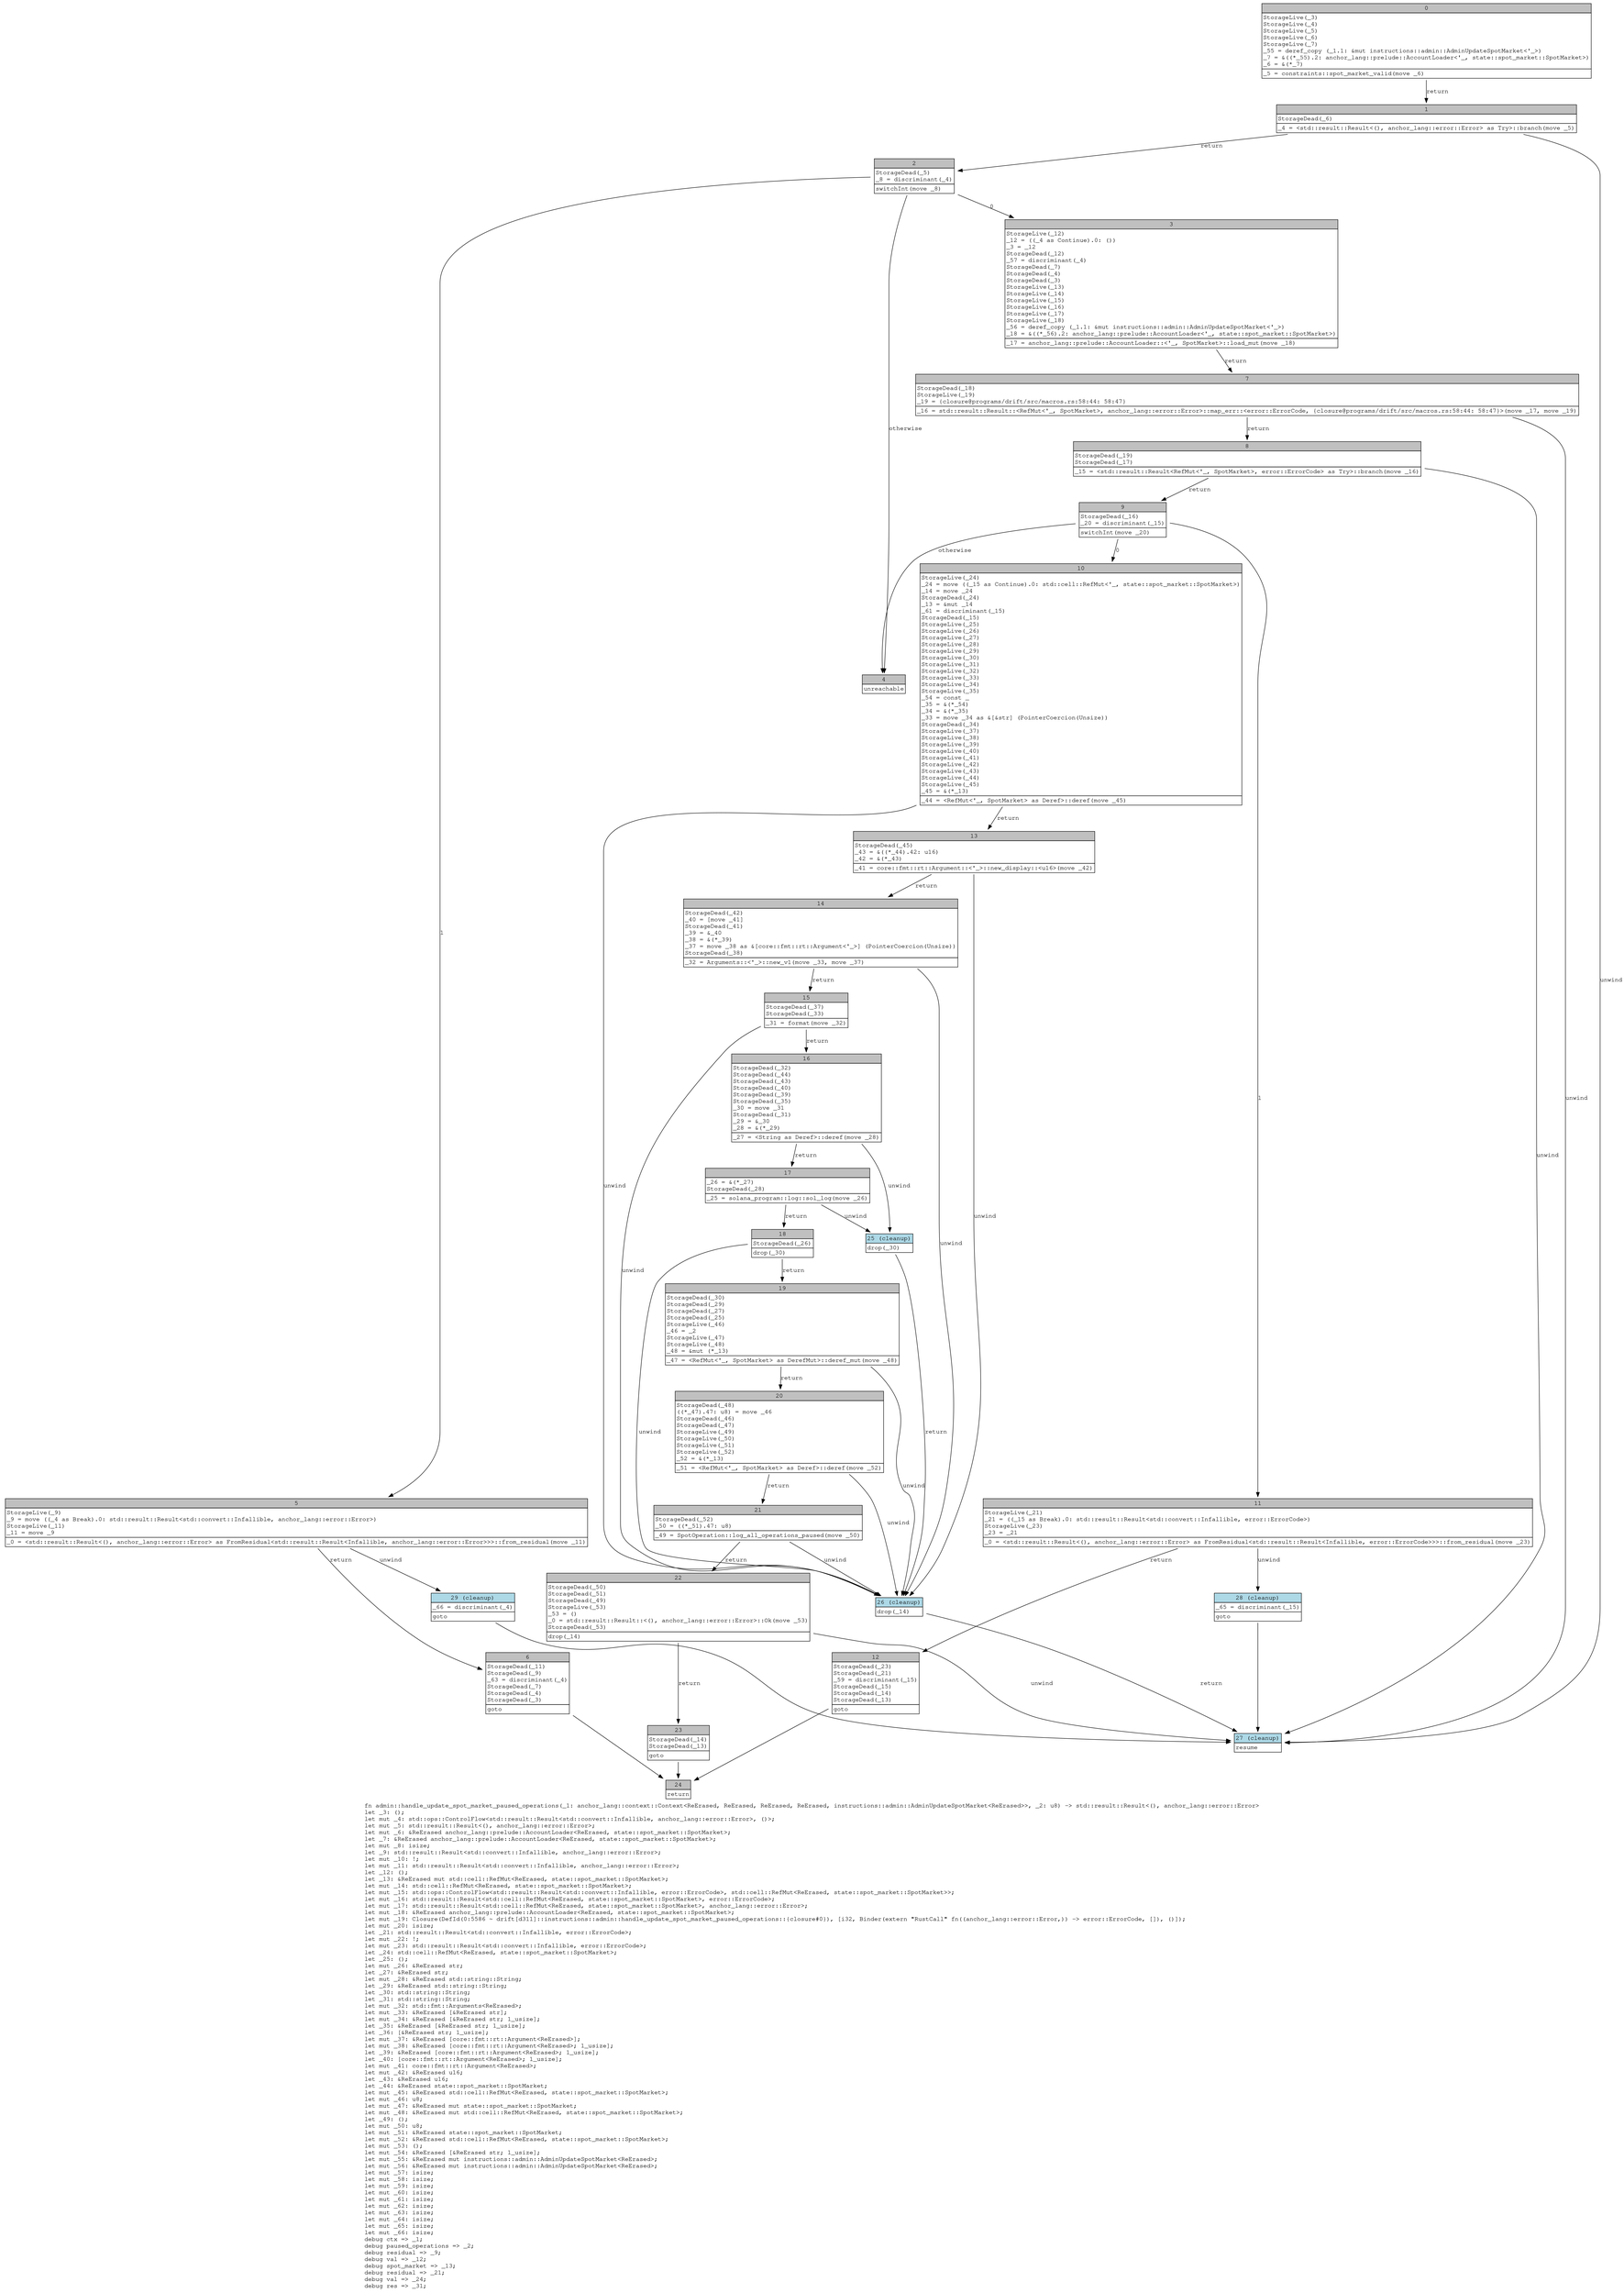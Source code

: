 digraph Mir_0_5585 {
    graph [fontname="Courier, monospace"];
    node [fontname="Courier, monospace"];
    edge [fontname="Courier, monospace"];
    label=<fn admin::handle_update_spot_market_paused_operations(_1: anchor_lang::context::Context&lt;ReErased, ReErased, ReErased, ReErased, instructions::admin::AdminUpdateSpotMarket&lt;ReErased&gt;&gt;, _2: u8) -&gt; std::result::Result&lt;(), anchor_lang::error::Error&gt;<br align="left"/>let _3: ();<br align="left"/>let mut _4: std::ops::ControlFlow&lt;std::result::Result&lt;std::convert::Infallible, anchor_lang::error::Error&gt;, ()&gt;;<br align="left"/>let mut _5: std::result::Result&lt;(), anchor_lang::error::Error&gt;;<br align="left"/>let mut _6: &amp;ReErased anchor_lang::prelude::AccountLoader&lt;ReErased, state::spot_market::SpotMarket&gt;;<br align="left"/>let _7: &amp;ReErased anchor_lang::prelude::AccountLoader&lt;ReErased, state::spot_market::SpotMarket&gt;;<br align="left"/>let mut _8: isize;<br align="left"/>let _9: std::result::Result&lt;std::convert::Infallible, anchor_lang::error::Error&gt;;<br align="left"/>let mut _10: !;<br align="left"/>let mut _11: std::result::Result&lt;std::convert::Infallible, anchor_lang::error::Error&gt;;<br align="left"/>let _12: ();<br align="left"/>let _13: &amp;ReErased mut std::cell::RefMut&lt;ReErased, state::spot_market::SpotMarket&gt;;<br align="left"/>let mut _14: std::cell::RefMut&lt;ReErased, state::spot_market::SpotMarket&gt;;<br align="left"/>let mut _15: std::ops::ControlFlow&lt;std::result::Result&lt;std::convert::Infallible, error::ErrorCode&gt;, std::cell::RefMut&lt;ReErased, state::spot_market::SpotMarket&gt;&gt;;<br align="left"/>let mut _16: std::result::Result&lt;std::cell::RefMut&lt;ReErased, state::spot_market::SpotMarket&gt;, error::ErrorCode&gt;;<br align="left"/>let mut _17: std::result::Result&lt;std::cell::RefMut&lt;ReErased, state::spot_market::SpotMarket&gt;, anchor_lang::error::Error&gt;;<br align="left"/>let mut _18: &amp;ReErased anchor_lang::prelude::AccountLoader&lt;ReErased, state::spot_market::SpotMarket&gt;;<br align="left"/>let mut _19: Closure(DefId(0:5586 ~ drift[d311]::instructions::admin::handle_update_spot_market_paused_operations::{closure#0}), [i32, Binder(extern &quot;RustCall&quot; fn((anchor_lang::error::Error,)) -&gt; error::ErrorCode, []), ()]);<br align="left"/>let mut _20: isize;<br align="left"/>let _21: std::result::Result&lt;std::convert::Infallible, error::ErrorCode&gt;;<br align="left"/>let mut _22: !;<br align="left"/>let mut _23: std::result::Result&lt;std::convert::Infallible, error::ErrorCode&gt;;<br align="left"/>let _24: std::cell::RefMut&lt;ReErased, state::spot_market::SpotMarket&gt;;<br align="left"/>let _25: ();<br align="left"/>let mut _26: &amp;ReErased str;<br align="left"/>let _27: &amp;ReErased str;<br align="left"/>let mut _28: &amp;ReErased std::string::String;<br align="left"/>let _29: &amp;ReErased std::string::String;<br align="left"/>let _30: std::string::String;<br align="left"/>let _31: std::string::String;<br align="left"/>let mut _32: std::fmt::Arguments&lt;ReErased&gt;;<br align="left"/>let mut _33: &amp;ReErased [&amp;ReErased str];<br align="left"/>let mut _34: &amp;ReErased [&amp;ReErased str; 1_usize];<br align="left"/>let _35: &amp;ReErased [&amp;ReErased str; 1_usize];<br align="left"/>let _36: [&amp;ReErased str; 1_usize];<br align="left"/>let mut _37: &amp;ReErased [core::fmt::rt::Argument&lt;ReErased&gt;];<br align="left"/>let mut _38: &amp;ReErased [core::fmt::rt::Argument&lt;ReErased&gt;; 1_usize];<br align="left"/>let _39: &amp;ReErased [core::fmt::rt::Argument&lt;ReErased&gt;; 1_usize];<br align="left"/>let _40: [core::fmt::rt::Argument&lt;ReErased&gt;; 1_usize];<br align="left"/>let mut _41: core::fmt::rt::Argument&lt;ReErased&gt;;<br align="left"/>let mut _42: &amp;ReErased u16;<br align="left"/>let _43: &amp;ReErased u16;<br align="left"/>let _44: &amp;ReErased state::spot_market::SpotMarket;<br align="left"/>let mut _45: &amp;ReErased std::cell::RefMut&lt;ReErased, state::spot_market::SpotMarket&gt;;<br align="left"/>let mut _46: u8;<br align="left"/>let mut _47: &amp;ReErased mut state::spot_market::SpotMarket;<br align="left"/>let mut _48: &amp;ReErased mut std::cell::RefMut&lt;ReErased, state::spot_market::SpotMarket&gt;;<br align="left"/>let _49: ();<br align="left"/>let mut _50: u8;<br align="left"/>let mut _51: &amp;ReErased state::spot_market::SpotMarket;<br align="left"/>let mut _52: &amp;ReErased std::cell::RefMut&lt;ReErased, state::spot_market::SpotMarket&gt;;<br align="left"/>let mut _53: ();<br align="left"/>let mut _54: &amp;ReErased [&amp;ReErased str; 1_usize];<br align="left"/>let mut _55: &amp;ReErased mut instructions::admin::AdminUpdateSpotMarket&lt;ReErased&gt;;<br align="left"/>let mut _56: &amp;ReErased mut instructions::admin::AdminUpdateSpotMarket&lt;ReErased&gt;;<br align="left"/>let mut _57: isize;<br align="left"/>let mut _58: isize;<br align="left"/>let mut _59: isize;<br align="left"/>let mut _60: isize;<br align="left"/>let mut _61: isize;<br align="left"/>let mut _62: isize;<br align="left"/>let mut _63: isize;<br align="left"/>let mut _64: isize;<br align="left"/>let mut _65: isize;<br align="left"/>let mut _66: isize;<br align="left"/>debug ctx =&gt; _1;<br align="left"/>debug paused_operations =&gt; _2;<br align="left"/>debug residual =&gt; _9;<br align="left"/>debug val =&gt; _12;<br align="left"/>debug spot_market =&gt; _13;<br align="left"/>debug residual =&gt; _21;<br align="left"/>debug val =&gt; _24;<br align="left"/>debug res =&gt; _31;<br align="left"/>>;
    bb0__0_5585 [shape="none", label=<<table border="0" cellborder="1" cellspacing="0"><tr><td bgcolor="gray" align="center" colspan="1">0</td></tr><tr><td align="left" balign="left">StorageLive(_3)<br/>StorageLive(_4)<br/>StorageLive(_5)<br/>StorageLive(_6)<br/>StorageLive(_7)<br/>_55 = deref_copy (_1.1: &amp;mut instructions::admin::AdminUpdateSpotMarket&lt;'_&gt;)<br/>_7 = &amp;((*_55).2: anchor_lang::prelude::AccountLoader&lt;'_, state::spot_market::SpotMarket&gt;)<br/>_6 = &amp;(*_7)<br/></td></tr><tr><td align="left">_5 = constraints::spot_market_valid(move _6)</td></tr></table>>];
    bb1__0_5585 [shape="none", label=<<table border="0" cellborder="1" cellspacing="0"><tr><td bgcolor="gray" align="center" colspan="1">1</td></tr><tr><td align="left" balign="left">StorageDead(_6)<br/></td></tr><tr><td align="left">_4 = &lt;std::result::Result&lt;(), anchor_lang::error::Error&gt; as Try&gt;::branch(move _5)</td></tr></table>>];
    bb2__0_5585 [shape="none", label=<<table border="0" cellborder="1" cellspacing="0"><tr><td bgcolor="gray" align="center" colspan="1">2</td></tr><tr><td align="left" balign="left">StorageDead(_5)<br/>_8 = discriminant(_4)<br/></td></tr><tr><td align="left">switchInt(move _8)</td></tr></table>>];
    bb3__0_5585 [shape="none", label=<<table border="0" cellborder="1" cellspacing="0"><tr><td bgcolor="gray" align="center" colspan="1">3</td></tr><tr><td align="left" balign="left">StorageLive(_12)<br/>_12 = ((_4 as Continue).0: ())<br/>_3 = _12<br/>StorageDead(_12)<br/>_57 = discriminant(_4)<br/>StorageDead(_7)<br/>StorageDead(_4)<br/>StorageDead(_3)<br/>StorageLive(_13)<br/>StorageLive(_14)<br/>StorageLive(_15)<br/>StorageLive(_16)<br/>StorageLive(_17)<br/>StorageLive(_18)<br/>_56 = deref_copy (_1.1: &amp;mut instructions::admin::AdminUpdateSpotMarket&lt;'_&gt;)<br/>_18 = &amp;((*_56).2: anchor_lang::prelude::AccountLoader&lt;'_, state::spot_market::SpotMarket&gt;)<br/></td></tr><tr><td align="left">_17 = anchor_lang::prelude::AccountLoader::&lt;'_, SpotMarket&gt;::load_mut(move _18)</td></tr></table>>];
    bb4__0_5585 [shape="none", label=<<table border="0" cellborder="1" cellspacing="0"><tr><td bgcolor="gray" align="center" colspan="1">4</td></tr><tr><td align="left">unreachable</td></tr></table>>];
    bb5__0_5585 [shape="none", label=<<table border="0" cellborder="1" cellspacing="0"><tr><td bgcolor="gray" align="center" colspan="1">5</td></tr><tr><td align="left" balign="left">StorageLive(_9)<br/>_9 = move ((_4 as Break).0: std::result::Result&lt;std::convert::Infallible, anchor_lang::error::Error&gt;)<br/>StorageLive(_11)<br/>_11 = move _9<br/></td></tr><tr><td align="left">_0 = &lt;std::result::Result&lt;(), anchor_lang::error::Error&gt; as FromResidual&lt;std::result::Result&lt;Infallible, anchor_lang::error::Error&gt;&gt;&gt;::from_residual(move _11)</td></tr></table>>];
    bb6__0_5585 [shape="none", label=<<table border="0" cellborder="1" cellspacing="0"><tr><td bgcolor="gray" align="center" colspan="1">6</td></tr><tr><td align="left" balign="left">StorageDead(_11)<br/>StorageDead(_9)<br/>_63 = discriminant(_4)<br/>StorageDead(_7)<br/>StorageDead(_4)<br/>StorageDead(_3)<br/></td></tr><tr><td align="left">goto</td></tr></table>>];
    bb7__0_5585 [shape="none", label=<<table border="0" cellborder="1" cellspacing="0"><tr><td bgcolor="gray" align="center" colspan="1">7</td></tr><tr><td align="left" balign="left">StorageDead(_18)<br/>StorageLive(_19)<br/>_19 = {closure@programs/drift/src/macros.rs:58:44: 58:47}<br/></td></tr><tr><td align="left">_16 = std::result::Result::&lt;RefMut&lt;'_, SpotMarket&gt;, anchor_lang::error::Error&gt;::map_err::&lt;error::ErrorCode, {closure@programs/drift/src/macros.rs:58:44: 58:47}&gt;(move _17, move _19)</td></tr></table>>];
    bb8__0_5585 [shape="none", label=<<table border="0" cellborder="1" cellspacing="0"><tr><td bgcolor="gray" align="center" colspan="1">8</td></tr><tr><td align="left" balign="left">StorageDead(_19)<br/>StorageDead(_17)<br/></td></tr><tr><td align="left">_15 = &lt;std::result::Result&lt;RefMut&lt;'_, SpotMarket&gt;, error::ErrorCode&gt; as Try&gt;::branch(move _16)</td></tr></table>>];
    bb9__0_5585 [shape="none", label=<<table border="0" cellborder="1" cellspacing="0"><tr><td bgcolor="gray" align="center" colspan="1">9</td></tr><tr><td align="left" balign="left">StorageDead(_16)<br/>_20 = discriminant(_15)<br/></td></tr><tr><td align="left">switchInt(move _20)</td></tr></table>>];
    bb10__0_5585 [shape="none", label=<<table border="0" cellborder="1" cellspacing="0"><tr><td bgcolor="gray" align="center" colspan="1">10</td></tr><tr><td align="left" balign="left">StorageLive(_24)<br/>_24 = move ((_15 as Continue).0: std::cell::RefMut&lt;'_, state::spot_market::SpotMarket&gt;)<br/>_14 = move _24<br/>StorageDead(_24)<br/>_13 = &amp;mut _14<br/>_61 = discriminant(_15)<br/>StorageDead(_15)<br/>StorageLive(_25)<br/>StorageLive(_26)<br/>StorageLive(_27)<br/>StorageLive(_28)<br/>StorageLive(_29)<br/>StorageLive(_30)<br/>StorageLive(_31)<br/>StorageLive(_32)<br/>StorageLive(_33)<br/>StorageLive(_34)<br/>StorageLive(_35)<br/>_54 = const _<br/>_35 = &amp;(*_54)<br/>_34 = &amp;(*_35)<br/>_33 = move _34 as &amp;[&amp;str] (PointerCoercion(Unsize))<br/>StorageDead(_34)<br/>StorageLive(_37)<br/>StorageLive(_38)<br/>StorageLive(_39)<br/>StorageLive(_40)<br/>StorageLive(_41)<br/>StorageLive(_42)<br/>StorageLive(_43)<br/>StorageLive(_44)<br/>StorageLive(_45)<br/>_45 = &amp;(*_13)<br/></td></tr><tr><td align="left">_44 = &lt;RefMut&lt;'_, SpotMarket&gt; as Deref&gt;::deref(move _45)</td></tr></table>>];
    bb11__0_5585 [shape="none", label=<<table border="0" cellborder="1" cellspacing="0"><tr><td bgcolor="gray" align="center" colspan="1">11</td></tr><tr><td align="left" balign="left">StorageLive(_21)<br/>_21 = ((_15 as Break).0: std::result::Result&lt;std::convert::Infallible, error::ErrorCode&gt;)<br/>StorageLive(_23)<br/>_23 = _21<br/></td></tr><tr><td align="left">_0 = &lt;std::result::Result&lt;(), anchor_lang::error::Error&gt; as FromResidual&lt;std::result::Result&lt;Infallible, error::ErrorCode&gt;&gt;&gt;::from_residual(move _23)</td></tr></table>>];
    bb12__0_5585 [shape="none", label=<<table border="0" cellborder="1" cellspacing="0"><tr><td bgcolor="gray" align="center" colspan="1">12</td></tr><tr><td align="left" balign="left">StorageDead(_23)<br/>StorageDead(_21)<br/>_59 = discriminant(_15)<br/>StorageDead(_15)<br/>StorageDead(_14)<br/>StorageDead(_13)<br/></td></tr><tr><td align="left">goto</td></tr></table>>];
    bb13__0_5585 [shape="none", label=<<table border="0" cellborder="1" cellspacing="0"><tr><td bgcolor="gray" align="center" colspan="1">13</td></tr><tr><td align="left" balign="left">StorageDead(_45)<br/>_43 = &amp;((*_44).42: u16)<br/>_42 = &amp;(*_43)<br/></td></tr><tr><td align="left">_41 = core::fmt::rt::Argument::&lt;'_&gt;::new_display::&lt;u16&gt;(move _42)</td></tr></table>>];
    bb14__0_5585 [shape="none", label=<<table border="0" cellborder="1" cellspacing="0"><tr><td bgcolor="gray" align="center" colspan="1">14</td></tr><tr><td align="left" balign="left">StorageDead(_42)<br/>_40 = [move _41]<br/>StorageDead(_41)<br/>_39 = &amp;_40<br/>_38 = &amp;(*_39)<br/>_37 = move _38 as &amp;[core::fmt::rt::Argument&lt;'_&gt;] (PointerCoercion(Unsize))<br/>StorageDead(_38)<br/></td></tr><tr><td align="left">_32 = Arguments::&lt;'_&gt;::new_v1(move _33, move _37)</td></tr></table>>];
    bb15__0_5585 [shape="none", label=<<table border="0" cellborder="1" cellspacing="0"><tr><td bgcolor="gray" align="center" colspan="1">15</td></tr><tr><td align="left" balign="left">StorageDead(_37)<br/>StorageDead(_33)<br/></td></tr><tr><td align="left">_31 = format(move _32)</td></tr></table>>];
    bb16__0_5585 [shape="none", label=<<table border="0" cellborder="1" cellspacing="0"><tr><td bgcolor="gray" align="center" colspan="1">16</td></tr><tr><td align="left" balign="left">StorageDead(_32)<br/>StorageDead(_44)<br/>StorageDead(_43)<br/>StorageDead(_40)<br/>StorageDead(_39)<br/>StorageDead(_35)<br/>_30 = move _31<br/>StorageDead(_31)<br/>_29 = &amp;_30<br/>_28 = &amp;(*_29)<br/></td></tr><tr><td align="left">_27 = &lt;String as Deref&gt;::deref(move _28)</td></tr></table>>];
    bb17__0_5585 [shape="none", label=<<table border="0" cellborder="1" cellspacing="0"><tr><td bgcolor="gray" align="center" colspan="1">17</td></tr><tr><td align="left" balign="left">_26 = &amp;(*_27)<br/>StorageDead(_28)<br/></td></tr><tr><td align="left">_25 = solana_program::log::sol_log(move _26)</td></tr></table>>];
    bb18__0_5585 [shape="none", label=<<table border="0" cellborder="1" cellspacing="0"><tr><td bgcolor="gray" align="center" colspan="1">18</td></tr><tr><td align="left" balign="left">StorageDead(_26)<br/></td></tr><tr><td align="left">drop(_30)</td></tr></table>>];
    bb19__0_5585 [shape="none", label=<<table border="0" cellborder="1" cellspacing="0"><tr><td bgcolor="gray" align="center" colspan="1">19</td></tr><tr><td align="left" balign="left">StorageDead(_30)<br/>StorageDead(_29)<br/>StorageDead(_27)<br/>StorageDead(_25)<br/>StorageLive(_46)<br/>_46 = _2<br/>StorageLive(_47)<br/>StorageLive(_48)<br/>_48 = &amp;mut (*_13)<br/></td></tr><tr><td align="left">_47 = &lt;RefMut&lt;'_, SpotMarket&gt; as DerefMut&gt;::deref_mut(move _48)</td></tr></table>>];
    bb20__0_5585 [shape="none", label=<<table border="0" cellborder="1" cellspacing="0"><tr><td bgcolor="gray" align="center" colspan="1">20</td></tr><tr><td align="left" balign="left">StorageDead(_48)<br/>((*_47).47: u8) = move _46<br/>StorageDead(_46)<br/>StorageDead(_47)<br/>StorageLive(_49)<br/>StorageLive(_50)<br/>StorageLive(_51)<br/>StorageLive(_52)<br/>_52 = &amp;(*_13)<br/></td></tr><tr><td align="left">_51 = &lt;RefMut&lt;'_, SpotMarket&gt; as Deref&gt;::deref(move _52)</td></tr></table>>];
    bb21__0_5585 [shape="none", label=<<table border="0" cellborder="1" cellspacing="0"><tr><td bgcolor="gray" align="center" colspan="1">21</td></tr><tr><td align="left" balign="left">StorageDead(_52)<br/>_50 = ((*_51).47: u8)<br/></td></tr><tr><td align="left">_49 = SpotOperation::log_all_operations_paused(move _50)</td></tr></table>>];
    bb22__0_5585 [shape="none", label=<<table border="0" cellborder="1" cellspacing="0"><tr><td bgcolor="gray" align="center" colspan="1">22</td></tr><tr><td align="left" balign="left">StorageDead(_50)<br/>StorageDead(_51)<br/>StorageDead(_49)<br/>StorageLive(_53)<br/>_53 = ()<br/>_0 = std::result::Result::&lt;(), anchor_lang::error::Error&gt;::Ok(move _53)<br/>StorageDead(_53)<br/></td></tr><tr><td align="left">drop(_14)</td></tr></table>>];
    bb23__0_5585 [shape="none", label=<<table border="0" cellborder="1" cellspacing="0"><tr><td bgcolor="gray" align="center" colspan="1">23</td></tr><tr><td align="left" balign="left">StorageDead(_14)<br/>StorageDead(_13)<br/></td></tr><tr><td align="left">goto</td></tr></table>>];
    bb24__0_5585 [shape="none", label=<<table border="0" cellborder="1" cellspacing="0"><tr><td bgcolor="gray" align="center" colspan="1">24</td></tr><tr><td align="left">return</td></tr></table>>];
    bb25__0_5585 [shape="none", label=<<table border="0" cellborder="1" cellspacing="0"><tr><td bgcolor="lightblue" align="center" colspan="1">25 (cleanup)</td></tr><tr><td align="left">drop(_30)</td></tr></table>>];
    bb26__0_5585 [shape="none", label=<<table border="0" cellborder="1" cellspacing="0"><tr><td bgcolor="lightblue" align="center" colspan="1">26 (cleanup)</td></tr><tr><td align="left">drop(_14)</td></tr></table>>];
    bb27__0_5585 [shape="none", label=<<table border="0" cellborder="1" cellspacing="0"><tr><td bgcolor="lightblue" align="center" colspan="1">27 (cleanup)</td></tr><tr><td align="left">resume</td></tr></table>>];
    bb28__0_5585 [shape="none", label=<<table border="0" cellborder="1" cellspacing="0"><tr><td bgcolor="lightblue" align="center" colspan="1">28 (cleanup)</td></tr><tr><td align="left" balign="left">_65 = discriminant(_15)<br/></td></tr><tr><td align="left">goto</td></tr></table>>];
    bb29__0_5585 [shape="none", label=<<table border="0" cellborder="1" cellspacing="0"><tr><td bgcolor="lightblue" align="center" colspan="1">29 (cleanup)</td></tr><tr><td align="left" balign="left">_66 = discriminant(_4)<br/></td></tr><tr><td align="left">goto</td></tr></table>>];
    bb0__0_5585 -> bb1__0_5585 [label="return"];
    bb1__0_5585 -> bb2__0_5585 [label="return"];
    bb1__0_5585 -> bb27__0_5585 [label="unwind"];
    bb2__0_5585 -> bb3__0_5585 [label="0"];
    bb2__0_5585 -> bb5__0_5585 [label="1"];
    bb2__0_5585 -> bb4__0_5585 [label="otherwise"];
    bb3__0_5585 -> bb7__0_5585 [label="return"];
    bb5__0_5585 -> bb6__0_5585 [label="return"];
    bb5__0_5585 -> bb29__0_5585 [label="unwind"];
    bb6__0_5585 -> bb24__0_5585 [label=""];
    bb7__0_5585 -> bb8__0_5585 [label="return"];
    bb7__0_5585 -> bb27__0_5585 [label="unwind"];
    bb8__0_5585 -> bb9__0_5585 [label="return"];
    bb8__0_5585 -> bb27__0_5585 [label="unwind"];
    bb9__0_5585 -> bb10__0_5585 [label="0"];
    bb9__0_5585 -> bb11__0_5585 [label="1"];
    bb9__0_5585 -> bb4__0_5585 [label="otherwise"];
    bb10__0_5585 -> bb13__0_5585 [label="return"];
    bb10__0_5585 -> bb26__0_5585 [label="unwind"];
    bb11__0_5585 -> bb12__0_5585 [label="return"];
    bb11__0_5585 -> bb28__0_5585 [label="unwind"];
    bb12__0_5585 -> bb24__0_5585 [label=""];
    bb13__0_5585 -> bb14__0_5585 [label="return"];
    bb13__0_5585 -> bb26__0_5585 [label="unwind"];
    bb14__0_5585 -> bb15__0_5585 [label="return"];
    bb14__0_5585 -> bb26__0_5585 [label="unwind"];
    bb15__0_5585 -> bb16__0_5585 [label="return"];
    bb15__0_5585 -> bb26__0_5585 [label="unwind"];
    bb16__0_5585 -> bb17__0_5585 [label="return"];
    bb16__0_5585 -> bb25__0_5585 [label="unwind"];
    bb17__0_5585 -> bb18__0_5585 [label="return"];
    bb17__0_5585 -> bb25__0_5585 [label="unwind"];
    bb18__0_5585 -> bb19__0_5585 [label="return"];
    bb18__0_5585 -> bb26__0_5585 [label="unwind"];
    bb19__0_5585 -> bb20__0_5585 [label="return"];
    bb19__0_5585 -> bb26__0_5585 [label="unwind"];
    bb20__0_5585 -> bb21__0_5585 [label="return"];
    bb20__0_5585 -> bb26__0_5585 [label="unwind"];
    bb21__0_5585 -> bb22__0_5585 [label="return"];
    bb21__0_5585 -> bb26__0_5585 [label="unwind"];
    bb22__0_5585 -> bb23__0_5585 [label="return"];
    bb22__0_5585 -> bb27__0_5585 [label="unwind"];
    bb23__0_5585 -> bb24__0_5585 [label=""];
    bb25__0_5585 -> bb26__0_5585 [label="return"];
    bb26__0_5585 -> bb27__0_5585 [label="return"];
    bb28__0_5585 -> bb27__0_5585 [label=""];
    bb29__0_5585 -> bb27__0_5585 [label=""];
}
